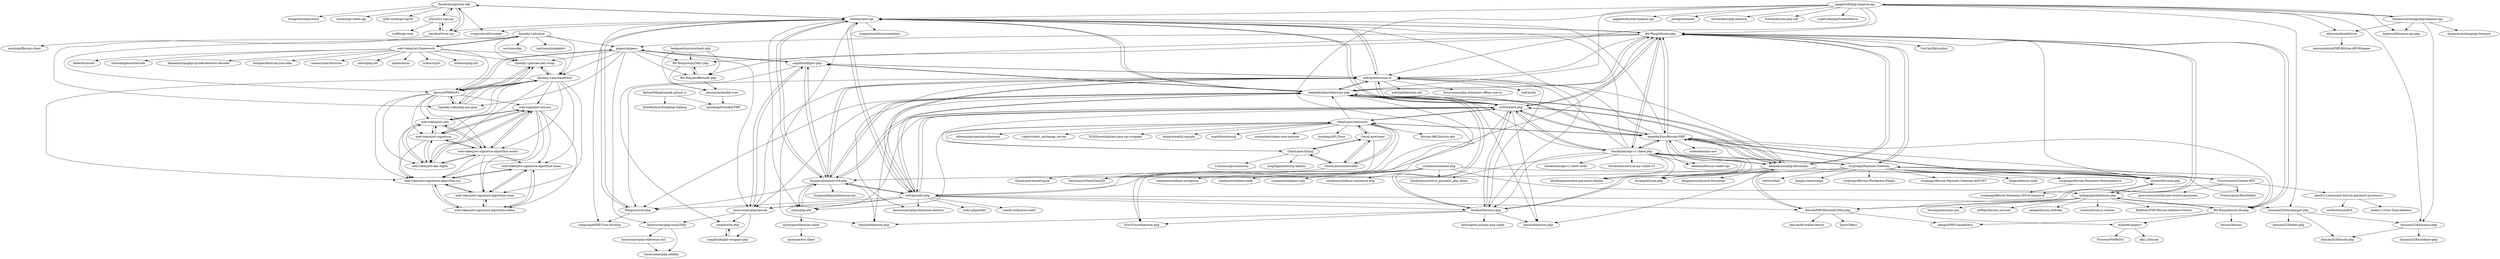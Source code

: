 digraph G {
"fbsobreira/gotron-sdk" -> "JFJun/trx-sign-go"
"fbsobreira/gotron-sdk" -> "smirkcat/tron-rpc"
"fbsobreira/gotron-sdk" -> "tronprotocol/tronweb" ["e"=1]
"fbsobreira/gotron-sdk" -> "tronprotocol/protocol" ["e"=1]
"fbsobreira/gotron-sdk" -> "sasaxie/go-client-api"
"fbsobreira/gotron-sdk" -> "iexbase/tron-api"
"fbsobreira/gotron-sdk" -> "tyler-smith/go-bip39" ["e"=1]
"OmniLayer/spec" -> "OmniLayer/OmniJ"
"OmniLayer/spec" -> "OmniLayer/omnicore"
"OmniLayer/spec" -> "OmniLayer/OmniClientJS"
"OmniLayer/spec" -> "OmniLayer/omniwallet"
"Fenguoz/tron-php" -> "iexbase/tron-api"
"Fenguoz/tron-php" -> "songning4/PHP-Tron-develop"
"iexbase/tron-api" -> "Fenguoz/tron-php"
"iexbase/tron-api" -> "web3p/ethereum-tx"
"iexbase/tron-api" -> "digitaldonkey/ethereum-php"
"iexbase/tron-api" -> "sc0Vu/web3.php"
"iexbase/tron-api" -> "smirkcat/tron-rpc"
"iexbase/tron-api" -> "furqansiddiqui/erc20-php"
"iexbase/tron-api" -> "tronprotocol/tronweb" ["e"=1]
"iexbase/tron-api" -> "fbsobreira/gotron-sdk"
"iexbase/tron-api" -> "songning4/PHP-Tron-develop"
"iexbase/tron-api" -> "web3p/web3.php"
"iexbase/tron-api" -> "tronprotocol/documentation" ["e"=1]
"iexbase/tron-api" -> "zcJun/php-eth"
"iexbase/tron-api" -> "btelle/ethereum-php"
"iexbase/tron-api" -> "NanQi/ethereum-php"
"iexbase/tron-api" -> "Bit-Wasp/bitcoin-php"
"smirkcat/tron-rpc" -> "JFJun/trx-sign-go"
"smirkcat/tron-rpc" -> "fbsobreira/gotron-sdk"
"smirkcat/tron-rpc" -> "myxtype/filecoin-client"
"zhouaini528/exchanges-php" -> "zhouaini528/okex-php"
"zhouaini528/exchanges-php" -> "zhouaini528/huobi-php"
"zhouaini528/exchanges-php" -> "zhouaini528/binance-php"
"Bit-Wasp/bitcoin-lib-php" -> "bitcont/bitcoin"
"Bit-Wasp/bitcoin-lib-php" -> "zamgo/PHPCoinAddress"
"Bit-Wasp/bitcoin-lib-php" -> "mikegogulski/bitcoin-php"
"Bit-Wasp/bitcoin-lib-php" -> "Bit-Wasp/bitcoin-php"
"Bit-Wasp/bitcoin-lib-php" -> "mdanter/phpecc"
"BitcoinPHP/BitcoinECDSA.php" -> "Bit-Wasp/bitcoin-php"
"BitcoinPHP/BitcoinECDSA.php" -> "denpamusic/php-bitcoinrpc"
"BitcoinPHP/BitcoinECDSA.php" -> "zamgo/PHPCoinAddress"
"BitcoinPHP/BitcoinECDSA.php" -> "SjorsO/keys" ["e"=1]
"BitcoinPHP/BitcoinECDSA.php" -> "dan-da/hd-wallet-derive" ["e"=1]
"cryptoapi/Payment-Gateway" -> "Bit-Wasp/bitcoin-php"
"cryptoapi/Payment-Gateway" -> "Overtorment/Cashier-BTC"
"cryptoapi/Payment-Gateway" -> "nbobtc/bitcoind-php"
"cryptoapi/Payment-Gateway" -> "blockchain/receive-payments-demos" ["e"=1]
"cryptoapi/Payment-Gateway" -> "dryphp/bitcoin.php"
"cryptoapi/Payment-Gateway" -> "blockchain/api-v1-client-php"
"cryptoapi/Payment-Gateway" -> "txbits/txbits" ["e"=1]
"cryptoapi/Payment-Gateway" -> "aceat64/EasyBitcoin-PHP"
"cryptoapi/Payment-Gateway" -> "dooglus/intersango" ["e"=1]
"cryptoapi/Payment-Gateway" -> "cryptoapi/Bitcoin-Payments-WP-eCommerce"
"cryptoapi/Payment-Gateway" -> "cryptoapi/Bitcoin-Payments-Woocommerce"
"cryptoapi/Payment-Gateway" -> "cryptoapi/Bitcoin-Wordpress-Plugin"
"cryptoapi/Payment-Gateway" -> "cryptoapi/Bitcoin-Payment-Gateway-ASP.NET"
"cryptoapi/Payment-Gateway" -> "Bit-Wasp/bitcoin-lib-php"
"cryptoapi/Payment-Gateway" -> "bitpay/bitcore-node" ["e"=1]
"digitaldonkey/ethereum-php" -> "sc0Vu/web3.php"
"digitaldonkey/ethereum-php" -> "btelle/ethereum-php"
"digitaldonkey/ethereum-php" -> "web3p/ethereum-tx"
"digitaldonkey/ethereum-php" -> "web3p/web3.php"
"digitaldonkey/ethereum-php" -> "furqansiddiqui/erc20-php"
"digitaldonkey/ethereum-php" -> "kesar/ethereum-php"
"digitaldonkey/ethereum-php" -> "iexbase/tron-api"
"digitaldonkey/ethereum-php" -> "denpamusic/php-bitcoinrpc"
"digitaldonkey/ethereum-php" -> "simplito/elliptic-php"
"digitaldonkey/ethereum-php" -> "Fenguoz/tron-php"
"digitaldonkey/ethereum-php" -> "EricYChu/ethereum-php"
"digitaldonkey/ethereum-php" -> "Bit-Wasp/bitcoin-php"
"digitaldonkey/ethereum-php" -> "aceat64/EasyBitcoin-PHP"
"digitaldonkey/ethereum-php" -> "NanQi/ethereum-php"
"digitaldonkey/ethereum-php" -> "kornrunner/php-keccak"
"furqansiddiqui/erc20-php" -> "furqansiddiqui/ethereum-rpc"
"furqansiddiqui/erc20-php" -> "digitaldonkey/ethereum-php"
"furqansiddiqui/erc20-php" -> "zcJun/php-eth"
"furqansiddiqui/erc20-php" -> "sc0Vu/web3.php"
"furqansiddiqui/erc20-php" -> "NanQi/ethereum-php"
"furqansiddiqui/erc20-php" -> "web3p/ethereum-tx"
"furqansiddiqui/erc20-php" -> "web3p/web3.php"
"furqansiddiqui/erc20-php" -> "iexbase/tron-api"
"furqansiddiqui/erc20-php" -> "Fenguoz/tron-php"
"furqansiddiqui/erc20-php" -> "simplito/elliptic-php"
"sc0Vu/web3.php" -> "digitaldonkey/ethereum-php"
"sc0Vu/web3.php" -> "web3p/ethereum-tx"
"sc0Vu/web3.php" -> "furqansiddiqui/erc20-php"
"sc0Vu/web3.php" -> "btelle/ethereum-php"
"sc0Vu/web3.php" -> "iexbase/tron-api"
"sc0Vu/web3.php" -> "kesar/ethereum-php"
"sc0Vu/web3.php" -> "aceat64/EasyBitcoin-PHP"
"sc0Vu/web3.php" -> "web3p/web3.php"
"sc0Vu/web3.php" -> "EricYChu/ethereum-php"
"sc0Vu/web3.php" -> "denpamusic/php-bitcoinrpc"
"sc0Vu/web3.php" -> "kornrunner/php-keccak"
"sc0Vu/web3.php" -> "zcJun/php-eth"
"sc0Vu/web3.php" -> "blockchain/api-v1-client-php"
"sc0Vu/web3.php" -> "OmniLayer/omnicore"
"sc0Vu/web3.php" -> "Bit-Wasp/bitcoin-php"
"JFJun/trx-sign-go" -> "smirkcat/tron-rpc"
"JFJun/trx-sign-go" -> "fbsobreira/gotron-sdk"
"JFJun/trx-sign-go" -> "craftto/go-tron"
"web-token/jwt-framework" -> "Spomky-Labs/jose"
"web-token/jwt-framework" -> "Spomky-Labs/aes-key-wrap"
"web-token/jwt-framework" -> "Spomky-Labs/base64url"
"web-token/jwt-framework" -> "fgrosse/PHPASN1"
"web-token/jwt-framework" -> "lcobucci/jwt" ["e"=1]
"web-token/jwt-framework" -> "firebase/php-jwt" ["e"=1]
"web-token/jwt-framework" -> "beberlei/assert" ["e"=1]
"web-token/jwt-framework" -> "thecodingmachine/safe" ["e"=1]
"web-token/jwt-framework" -> "khanamiryan/php-qrcode-detector-decoder" ["e"=1]
"web-token/jwt-framework" -> "dunglas/doctrine-json-odm" ["e"=1]
"web-token/jwt-framework" -> "ramsey/uuid-doctrine" ["e"=1]
"web-token/jwt-framework" -> "cdoco/php-jwt"
"web-token/jwt-framework" -> "spatie/enum" ["e"=1]
"Bit-Wasp/bitcoin-php" -> "denpamusic/php-bitcoinrpc"
"Bit-Wasp/bitcoin-php" -> "Bit-Wasp/bitcoin-lib-php"
"Bit-Wasp/bitcoin-php" -> "aceat64/EasyBitcoin-PHP"
"Bit-Wasp/bitcoin-php" -> "BitcoinPHP/BitcoinECDSA.php"
"Bit-Wasp/bitcoin-php" -> "nbobtc/bitcoind-php"
"Bit-Wasp/bitcoin-php" -> "web3p/ethereum-tx"
"Bit-Wasp/bitcoin-php" -> "digitaldonkey/ethereum-php"
"Bit-Wasp/bitcoin-php" -> "sc0Vu/web3.php"
"Bit-Wasp/bitcoin-php" -> "iexbase/tron-api"
"Bit-Wasp/bitcoin-php" -> "cryptoapi/Payment-Gateway"
"Bit-Wasp/bitcoin-php" -> "blockchain/api-v1-client-php"
"Bit-Wasp/bitcoin-php" -> "OutCast3k/coinbin" ["e"=1]
"Bit-Wasp/bitcoin-php" -> "Bit-Wasp/secp256k1-php"
"Bit-Wasp/bitcoin-php" -> "Bit-Wasp/buffertools-php"
"Bit-Wasp/bitcoin-php" -> "phpecc/phpecc"
"Overtorment/Cashier-BTC" -> "cryptoapi/Payment-Gateway"
"Overtorment/Cashier-BTC" -> "Overtorment/BlueWallet"
"Overtorment/Cashier-BTC" -> "guerrerocarlos/bitcoin-receive-payments"
"Overtorment/Cashier-BTC" -> "alexk111/awesome-bitcoin-payment-processors"
"lastguest/murmurhash-php" -> "pleonasm/merkle-tree"
"lastguest/murmurhash-php" -> "Bit-Wasp/secp256k1-php"
"lastguest/murmurhash-php" -> "Bit-Wasp/buffertools-php"
"alexk111/awesome-bitcoin-payment-processors" -> "alexk111/One-Time-Address"
"alexk111/awesome-bitcoin-payment-processors" -> "arcbtc/bitcoinPoS" ["e"=1]
"web3p/web3.php" -> "digitaldonkey/ethereum-php"
"web3p/web3.php" -> "web3p/ethereum-tx"
"web3p/web3.php" -> "web3-php/web3" ["e"=1]
"web3p/web3.php" -> "furqansiddiqui/erc20-php"
"web3p/web3.php" -> "renoki-co/laravel-web3"
"web3p/web3.php" -> "sc0Vu/web3.php"
"web3p/web3.php" -> "iexbase/tron-api"
"web3p/web3.php" -> "Fenguoz/tron-php"
"web3p/web3.php" -> "zcJun/php-eth"
"web3p/web3.php" -> "btelle/ethereum-php"
"web3p/web3.php" -> "zhouaini528/exchanges-php"
"web3p/web3.php" -> "kornrunner/php-keccak"
"web3p/web3.php" -> "Bit-Wasp/bitcoin-php"
"web3p/web3.php" -> "kornrunner/php-ethereum-address"
"web3p/web3.php" -> "BitcoinPHP/BitcoinECDSA.php"
"OmniLayer/omnicore" -> "OmniLayer/OmniJ"
"OmniLayer/omnicore" -> "OmniLayer/omniwallet"
"OmniLayer/omnicore" -> "OmniLayer/spec"
"OmniLayer/omnicore" -> "OmniLayer/OmniClientJS"
"OmniLayer/omnicore" -> "sc0Vu/web3.php"
"OmniLayer/omnicore" -> "aceat64/EasyBitcoin-PHP"
"OmniLayer/omnicore" -> "Bitcoin-ABC/bitcoin-abc" ["e"=1]
"OmniLayer/omnicore" -> "ethereumproject/go-ethereum" ["e"=1]
"OmniLayer/omnicore" -> "viabtc/viabtc_exchange_server" ["e"=1]
"OmniLayer/omnicore" -> "EOSEssentials/eos-java-rpc-wrapper" ["e"=1]
"OmniLayer/omnicore" -> "ethjava/web3j-sample" ["e"=1]
"OmniLayer/omnicore" -> "digitaldonkey/ethereum-php"
"OmniLayer/omnicore" -> "espritblock/eos4j" ["e"=1]
"OmniLayer/omnicore" -> "consenlabs/token-core-android" ["e"=1]
"OmniLayer/omnicore" -> "huobiapi/API_Docs" ["e"=1]
"kornrunner/php-keccak" -> "kornrunner/php-secp256k1"
"kornrunner/php-keccak" -> "simplito/bigint-wrapper-php"
"kornrunner/php-keccak" -> "simplito/bn-php"
"kornrunner/php-keccak" -> "simplito/elliptic-php"
"web3p/ethereum-tx" -> "sc0Vu/web3.php"
"web3p/ethereum-tx" -> "web3p/ethereum-util"
"web3p/ethereum-tx" -> "digitaldonkey/ethereum-php"
"web3p/ethereum-tx" -> "web3p/web3.php"
"web3p/ethereum-tx" -> "kornrunner/php-ethereum-offline-raw-tx"
"web3p/ethereum-tx" -> "simplito/elliptic-php"
"web3p/ethereum-tx" -> "web3p/rlp"
"web3p/ethereum-tx" -> "iexbase/tron-api"
"web3p/ethereum-tx" -> "furqansiddiqui/erc20-php"
"web3p/ethereum-tx" -> "kornrunner/php-keccak"
"web3p/ethereum-tx" -> "Fenguoz/tron-php"
"web3p/ethereum-tx" -> "kornrunner/php-ethereum-address"
"edsonmedina/bittrex" -> "iamlouisdoyle/PHP-Bittrex-API-Wrapper"
"OmniLayer/omniwallet" -> "OmniLayer/omnicore"
"OmniLayer/omniwallet" -> "OmniLayer/OmniJ"
"OmniLayer/omniwallet" -> "OmniLayer/OmniClientJS"
"OmniLayer/omniwallet" -> "OmniLayer/spec"
"OmniLayer/omniwallet" -> "OmniLayer/omniEngine"
"denpamusic/php-bitcoinrpc" -> "aceat64/EasyBitcoin-PHP"
"denpamusic/php-bitcoinrpc" -> "denpamusic/laravel-bitcoinrpc"
"denpamusic/php-bitcoinrpc" -> "Bit-Wasp/bitcoin-php"
"denpamusic/php-bitcoinrpc" -> "digitaldonkey/ethereum-php"
"denpamusic/php-bitcoinrpc" -> "nbobtc/bitcoind-php"
"denpamusic/php-bitcoinrpc" -> "sc0Vu/web3.php"
"denpamusic/php-bitcoinrpc" -> "dryphp/bitcoin.php"
"denpamusic/php-bitcoinrpc" -> "BitcoinPHP/BitcoinECDSA.php"
"denpamusic/php-bitcoinrpc" -> "blockchain/api-v1-client-php"
"denpamusic/php-bitcoinrpc" -> "furqansiddiqui/erc20-php"
"denpamusic/php-bitcoinrpc" -> "kesar/ethereum-php"
"denpamusic/php-bitcoinrpc" -> "web3p/ethereum-tx"
"nbobtc/bitcoind-php" -> "mikegogulski/bitcoin-php"
"nbobtc/bitcoind-php" -> "aceat64/EasyBitcoin-PHP"
"binance-exchange/php-binance-api" -> "jaggedsoft/php-binance-api"
"binance-exchange/php-binance-api" -> "binance-exchange/go-binance" ["e"=1]
"binance-exchange/php-binance-api" -> "edsonmedina/bittrex"
"binance-exchange/php-binance-api" -> "zhouaini528/binance-php"
"binance-exchange/php-binance-api" -> "baitercel/binance-api-php"
"btelle/ethereum-php" -> "digitaldonkey/ethereum-php"
"btelle/ethereum-php" -> "kesar/ethereum-php"
"btelle/ethereum-php" -> "sc0Vu/web3.php"
"btelle/ethereum-php" -> "NanQi/ethereum-php"
"btelle/ethereum-php" -> "EricYChu/ethereum-php"
"btelle/ethereum-php" -> "aceat64/EasyBitcoin-PHP"
"btelle/ethereum-php" -> "web3p/ethereum-tx"
"btelle/ethereum-php" -> "Achse/geth-jsonrpc-php-client"
"zcJun/php-eth" -> "myxtype/ethereum-client"
"zcJun/php-eth" -> "furqansiddiqui/erc20-php"
"aceat64/EasyBitcoin-PHP" -> "denpamusic/php-bitcoinrpc"
"aceat64/EasyBitcoin-PHP" -> "blockchain/api-v1-client-php"
"aceat64/EasyBitcoin-PHP" -> "Bit-Wasp/bitcoin-php"
"aceat64/EasyBitcoin-PHP" -> "sc0Vu/web3.php"
"aceat64/EasyBitcoin-PHP" -> "nbobtc/bitcoind-php"
"aceat64/EasyBitcoin-PHP" -> "btelle/ethereum-php"
"aceat64/EasyBitcoin-PHP" -> "dryphp/bitcoin.php"
"aceat64/EasyBitcoin-PHP" -> "digitaldonkey/ethereum-php"
"aceat64/EasyBitcoin-PHP" -> "OmniLayer/omnicore"
"aceat64/EasyBitcoin-PHP" -> "iexbase/tron-api"
"aceat64/EasyBitcoin-PHP" -> "Bit-Wasp/bitcoin-lib-php"
"aceat64/EasyBitcoin-PHP" -> "mikegogulski/bitcoin-php"
"aceat64/EasyBitcoin-PHP" -> "web3p/ethereum-tx"
"aceat64/EasyBitcoin-PHP" -> "headzoo/bitcoin-wallet-api"
"aceat64/EasyBitcoin-PHP" -> "stolendata/rpc-ace"
"coinbase/coinbase-php" -> "mikegogulski/bitcoin-php"
"coinbase/coinbase-php" -> "coinbase/coinbase-node" ["e"=1]
"coinbase/coinbase-php" -> "blockchain/receive_payment_php_demo"
"coinbase/coinbase-php" -> "nbobtc/bitcoind-php"
"coinbase/coinbase-php" -> "coinbase/coinbase-ruby" ["e"=1]
"coinbase/coinbase-php" -> "coinbase/coinbase-commerce-php"
"coinbase/coinbase-php" -> "coinbase/coinbase-wordpress"
"fgrosse/PHPASN1" -> "Spomky-Labs/base64url"
"fgrosse/PHPASN1" -> "web-token/jwt-core"
"fgrosse/PHPASN1" -> "web-token/jwt-signature"
"fgrosse/PHPASN1" -> "Spomky-Labs/aes-key-wrap"
"fgrosse/PHPASN1" -> "web-token/jwt-signature-algorithm-ecdsa"
"fgrosse/PHPASN1" -> "web-token/jwt-key-mgmt"
"fgrosse/PHPASN1" -> "phpecc/phpecc"
"fgrosse/PHPASN1" -> "web-token/jwt-util-ecc"
"fgrosse/PHPASN1" -> "web-token/jwt-signature-algorithm-rsa"
"fgrosse/PHPASN1" -> "Spomky-Labs/php-aes-gcm"
"blockchain/api-v1-client-php" -> "aceat64/EasyBitcoin-PHP"
"blockchain/api-v1-client-php" -> "blockchain/receive-payments-demos" ["e"=1]
"blockchain/api-v1-client-php" -> "denpamusic/php-bitcoinrpc"
"blockchain/api-v1-client-php" -> "sc0Vu/web3.php"
"blockchain/api-v1-client-php" -> "blockchain/service-my-wallet-v3" ["e"=1]
"blockchain/api-v1-client-php" -> "digitaldonkey/ethereum-php"
"blockchain/api-v1-client-php" -> "blockchain/receive_payment_php_demo"
"blockchain/api-v1-client-php" -> "Bit-Wasp/bitcoin-php"
"blockchain/api-v1-client-php" -> "blockchain/api-v1-client-node" ["e"=1]
"blockchain/api-v1-client-php" -> "dryphp/bitcoin.php"
"blockchain/api-v1-client-php" -> "iexbase/tron-api"
"blockchain/api-v1-client-php" -> "web3p/ethereum-tx"
"blockchain/api-v1-client-php" -> "headzoo/bitcoin-wallet-api"
"blockchain/api-v1-client-php" -> "btelle/ethereum-php"
"blockchain/api-v1-client-php" -> "cryptoapi/Payment-Gateway"
"pleonasm/merkle-tree" -> "rgooding/Protobuf-PHP"
"zhouaini528/binance-php" -> "zhouaini528/huobi-php"
"zhouaini528/binance-php" -> "zhouaini528/coinbase-php"
"myxtype/ethereum-client" -> "myxtype/eos-client"
"jaggedsoft/php-binance-api" -> "binance-exchange/php-binance-api"
"jaggedsoft/php-binance-api" -> "zhouaini528/binance-php"
"jaggedsoft/php-binance-api" -> "jaggedsoft/node-binance-api" ["e"=1]
"jaggedsoft/php-binance-api" -> "joeldg/bowhead" ["e"=1]
"jaggedsoft/php-binance-api" -> "larislackers/php-binance"
"jaggedsoft/php-binance-api" -> "iexbase/tron-api"
"jaggedsoft/php-binance-api" -> "baitercel/binance-api-php"
"jaggedsoft/php-binance-api" -> "zhouaini528/exchanges-php"
"jaggedsoft/php-binance-api" -> "web3p/web3.php"
"jaggedsoft/php-binance-api" -> "edsonmedina/bittrex"
"jaggedsoft/php-binance-api" -> "Kucoin/kucoin-php-sdk" ["e"=1]
"jaggedsoft/php-binance-api" -> "LupeCode/phpTraderNative" ["e"=1]
"jaggedsoft/php-binance-api" -> "digitaldonkey/ethereum-php"
"jaggedsoft/php-binance-api" -> "Bit-Wasp/bitcoin-php"
"jaggedsoft/php-binance-api" -> "web3p/ethereum-tx"
"cryptoapi/Bitcoin-Payments-Woocommerce" -> "cryptoapi/Bitcoin-Payments-WP-eCommerce"
"simplito/elliptic-php" -> "phpecc/phpecc"
"simplito/elliptic-php" -> "kornrunner/php-keccak"
"simplito/elliptic-php" -> "web3p/ethereum-tx"
"simplito/elliptic-php" -> "furqansiddiqui/erc20-php"
"simplito/elliptic-php" -> "digitaldonkey/ethereum-php"
"simplito/elliptic-php" -> "simplito/bn-php"
"Spomky-Labs/jose" -> "web-token/jwt-framework"
"Spomky-Labs/jose" -> "Spomky-Labs/aes-key-wrap"
"Spomky-Labs/jose" -> "Spomky-Labs/base64url"
"Spomky-Labs/jose" -> "Spomky-Labs/php-aes-gcm"
"Spomky-Labs/jose" -> "fgrosse/PHPASN1"
"Spomky-Labs/jose" -> "phpecc/phpecc"
"Spomky-Labs/jose" -> "nov/jose-php"
"Spomky-Labs/jose" -> "kelvinmo/simplejwt"
"mikegogulski/bitcoin-php" -> "m0Ray/bitcoin_account"
"mikegogulski/bitcoin-php" -> "zamgo/bitcoin-webskin"
"mikegogulski/bitcoin-php" -> "Bit-Wasp/bitcoin-lib-php"
"mikegogulski/bitcoin-php" -> "mdanter/phpecc"
"mikegogulski/bitcoin-php" -> "tcatm/bitcoin-js-remote"
"mikegogulski/bitcoin-php" -> "RobKohr/PHP-Bitcoin-Address-Creator"
"mikegogulski/bitcoin-php" -> "nbobtc/bitcoind-php"
"mikegogulski/bitcoin-php" -> "bitcoinjs/bitcoinjs-gui" ["e"=1]
"Bit-Wasp/secp256k1-php" -> "Bit-Wasp/buffertools-php"
"Bit-Wasp/secp256k1-php" -> "pleonasm/merkle-tree"
"phpecc/phpecc" -> "fgrosse/PHPASN1"
"phpecc/phpecc" -> "Spomky-Labs/aes-key-wrap"
"phpecc/phpecc" -> "Spomky-Labs/php-aes-gcm"
"phpecc/phpecc" -> "simplito/elliptic-php"
"phpecc/phpecc" -> "Spomky-Labs/base64url"
"phpecc/phpecc" -> "Bit-Wasp/secp256k1-php"
"phpecc/phpecc" -> "kornrunner/php-keccak"
"phpecc/phpecc" -> "Bit-Wasp/buffertools-php"
"phpecc/phpecc" -> "kornrunner/php-secp256k1"
"Bit-Wasp/buffertools-php" -> "Bit-Wasp/secp256k1-php"
"Bit-Wasp/buffertools-php" -> "pleonasm/merkle-tree"
"Spomky-Labs/aes-key-wrap" -> "Spomky-Labs/base64url"
"Spomky-Labs/aes-key-wrap" -> "fgrosse/PHPASN1"
"Spomky-Labs/aes-key-wrap" -> "Spomky-Labs/php-aes-gcm"
"Spomky-Labs/base64url" -> "fgrosse/PHPASN1"
"Spomky-Labs/base64url" -> "web-token/jwt-core"
"Spomky-Labs/base64url" -> "Spomky-Labs/aes-key-wrap"
"Spomky-Labs/base64url" -> "web-token/jwt-signature"
"Spomky-Labs/base64url" -> "web-token/jwt-key-mgmt"
"Spomky-Labs/base64url" -> "web-token/jwt-signature-algorithm-ecdsa"
"Spomky-Labs/base64url" -> "web-token/jwt-util-ecc"
"Spomky-Labs/base64url" -> "web-token/jwt-signature-algorithm-rsa"
"Spomky-Labs/base64url" -> "web-token/jwt-signature-algorithm-none"
"Spomky-Labs/base64url" -> "web-token/jwt-signature-algorithm-hmac"
"kornrunner/php-secp256k1" -> "kornrunner/php-ethereum-util"
"kornrunner/php-secp256k1" -> "kornrunner/php-solidity"
"web-token/jwt-core" -> "web-token/jwt-signature"
"web-token/jwt-core" -> "web-token/jwt-key-mgmt"
"web-token/jwt-core" -> "web-token/jwt-signature-algorithm-ecdsa"
"web-token/jwt-core" -> "web-token/jwt-util-ecc"
"web-token/jwt-core" -> "web-token/jwt-signature-algorithm-rsa"
"web-token/jwt-key-mgmt" -> "web-token/jwt-signature-algorithm-ecdsa"
"web-token/jwt-key-mgmt" -> "web-token/jwt-util-ecc"
"web-token/jwt-key-mgmt" -> "web-token/jwt-core"
"web-token/jwt-key-mgmt" -> "web-token/jwt-signature"
"web-token/jwt-signature" -> "web-token/jwt-core"
"web-token/jwt-signature" -> "web-token/jwt-signature-algorithm-ecdsa"
"web-token/jwt-signature" -> "web-token/jwt-key-mgmt"
"web-token/jwt-signature" -> "web-token/jwt-util-ecc"
"web-token/jwt-signature" -> "web-token/jwt-signature-algorithm-rsa"
"web-token/jwt-signature-algorithm-ecdsa" -> "web-token/jwt-signature"
"web-token/jwt-signature-algorithm-ecdsa" -> "web-token/jwt-key-mgmt"
"web-token/jwt-signature-algorithm-ecdsa" -> "web-token/jwt-util-ecc"
"web-token/jwt-signature-algorithm-ecdsa" -> "web-token/jwt-core"
"web-token/jwt-signature-algorithm-ecdsa" -> "web-token/jwt-signature-algorithm-none"
"web-token/jwt-signature-algorithm-ecdsa" -> "web-token/jwt-signature-algorithm-rsa"
"web-token/jwt-signature-algorithm-ecdsa" -> "web-token/jwt-signature-algorithm-hmac"
"web-token/jwt-signature-algorithm-eddsa" -> "web-token/jwt-signature-algorithm-none"
"web-token/jwt-signature-algorithm-eddsa" -> "web-token/jwt-signature-algorithm-hmac"
"web-token/jwt-signature-algorithm-eddsa" -> "web-token/jwt-signature-algorithm-rsa"
"web-token/jwt-signature-algorithm-hmac" -> "web-token/jwt-signature-algorithm-none"
"web-token/jwt-signature-algorithm-hmac" -> "web-token/jwt-signature-algorithm-eddsa"
"web-token/jwt-signature-algorithm-hmac" -> "web-token/jwt-signature-algorithm-rsa"
"web-token/jwt-signature-algorithm-none" -> "web-token/jwt-signature-algorithm-hmac"
"web-token/jwt-signature-algorithm-none" -> "web-token/jwt-signature-algorithm-eddsa"
"web-token/jwt-signature-algorithm-none" -> "web-token/jwt-signature-algorithm-rsa"
"web-token/jwt-signature-algorithm-rsa" -> "web-token/jwt-signature-algorithm-none"
"web-token/jwt-signature-algorithm-rsa" -> "web-token/jwt-signature-algorithm-hmac"
"web-token/jwt-signature-algorithm-rsa" -> "web-token/jwt-signature-algorithm-eddsa"
"web-token/jwt-util-ecc" -> "web-token/jwt-key-mgmt"
"web-token/jwt-util-ecc" -> "web-token/jwt-signature-algorithm-ecdsa"
"web-token/jwt-util-ecc" -> "web-token/jwt-signature-algorithm-none"
"web-token/jwt-util-ecc" -> "web-token/jwt-signature-algorithm-hmac"
"web-token/jwt-util-ecc" -> "web-token/jwt-core"
"web-token/jwt-util-ecc" -> "web-token/jwt-signature-algorithm-eddsa"
"web-token/jwt-util-ecc" -> "web-token/jwt-signature"
"web-token/jwt-util-ecc" -> "web-token/jwt-signature-algorithm-rsa"
"Spomky-Labs/php-aes-gcm" -> "Spomky-Labs/aes-key-wrap"
"Spomky-Labs/php-aes-gcm" -> "fgrosse/PHPASN1"
"Spomky-Labs/php-aes-gcm" -> "Spomky-Labs/base64url"
"OmniLayer/OmniJ" -> "ConsensusJ/consensusj"
"OmniLayer/OmniJ" -> "OmniLayer/spec"
"OmniLayer/OmniJ" -> "OmniLayer/omnicore"
"OmniLayer/OmniJ" -> "OmniLayer/omniwallet"
"OmniLayer/OmniJ" -> "msgilligan/bitcoinj-addons"
"simplito/bn-php" -> "simplito/bigint-wrapper-php"
"mdanter/phpecc" -> "FGrosse/PHPASN1"
"mdanter/phpecc" -> "afk11/bitcoin"
"simplito/bigint-wrapper-php" -> "simplito/bn-php"
"kornrunner/php-ethereum-util" -> "kornrunner/php-solidity"
"AptumTek/aptumtek.github.io" -> "EliasKotlyar/Dropbear-Dafang"
"AptumTek/aptumtek.github.io" -> "rgooding/Protobuf-PHP"
"fbsobreira/gotron-sdk" ["l"="44.392,-28.771"]
"JFJun/trx-sign-go" ["l"="44.42,-28.776"]
"smirkcat/tron-rpc" ["l"="44.405,-28.761"]
"tronprotocol/tronweb" ["l"="46.993,-26.571"]
"tronprotocol/protocol" ["l"="46.981,-26.557"]
"sasaxie/go-client-api" ["l"="44.423,-28.761"]
"iexbase/tron-api" ["l"="44.331,-28.769"]
"tyler-smith/go-bip39" ["l"="45.147,-28.729"]
"OmniLayer/spec" ["l"="44.179,-28.799"]
"OmniLayer/OmniJ" ["l"="44.169,-28.815"]
"OmniLayer/omnicore" ["l"="44.21,-28.788"]
"OmniLayer/OmniClientJS" ["l"="44.169,-28.779"]
"OmniLayer/omniwallet" ["l"="44.158,-28.797"]
"Fenguoz/tron-php" ["l"="44.347,-28.759"]
"songning4/PHP-Tron-develop" ["l"="44.368,-28.764"]
"web3p/ethereum-tx" ["l"="44.315,-28.754"]
"digitaldonkey/ethereum-php" ["l"="44.302,-28.763"]
"sc0Vu/web3.php" ["l"="44.289,-28.77"]
"furqansiddiqui/erc20-php" ["l"="44.328,-28.754"]
"web3p/web3.php" ["l"="44.32,-28.778"]
"tronprotocol/documentation" ["l"="47.013,-26.553"]
"zcJun/php-eth" ["l"="44.349,-28.777"]
"btelle/ethereum-php" ["l"="44.292,-28.786"]
"NanQi/ethereum-php" ["l"="44.317,-28.791"]
"Bit-Wasp/bitcoin-php" ["l"="44.29,-28.744"]
"myxtype/filecoin-client" ["l"="44.444,-28.752"]
"zhouaini528/exchanges-php" ["l"="44.329,-28.846"]
"zhouaini528/okex-php" ["l"="44.319,-28.875"]
"zhouaini528/huobi-php" ["l"="44.34,-28.875"]
"zhouaini528/binance-php" ["l"="44.352,-28.86"]
"Bit-Wasp/bitcoin-lib-php" ["l"="44.241,-28.728"]
"bitcont/bitcoin" ["l"="44.229,-28.708"]
"zamgo/PHPCoinAddress" ["l"="44.249,-28.702"]
"mikegogulski/bitcoin-php" ["l"="44.206,-28.717"]
"mdanter/phpecc" ["l"="44.217,-28.69"]
"BitcoinPHP/BitcoinECDSA.php" ["l"="44.278,-28.724"]
"denpamusic/php-bitcoinrpc" ["l"="44.27,-28.747"]
"SjorsO/keys" ["l"="44.618,-28.815"]
"dan-da/hd-wallet-derive" ["l"="44.891,-28.845"]
"cryptoapi/Payment-Gateway" ["l"="44.244,-28.799"]
"Overtorment/Cashier-BTC" ["l"="44.217,-28.861"]
"nbobtc/bitcoind-php" ["l"="44.228,-28.743"]
"blockchain/receive-payments-demos" ["l"="47.321,-26.525"]
"dryphp/bitcoin.php" ["l"="44.241,-28.777"]
"blockchain/api-v1-client-php" ["l"="44.265,-28.775"]
"txbits/txbits" ["l"="19.559,31.084"]
"aceat64/EasyBitcoin-PHP" ["l"="44.257,-28.759"]
"dooglus/intersango" ["l"="43.773,-28.019"]
"cryptoapi/Bitcoin-Payments-WP-eCommerce" ["l"="44.245,-28.822"]
"cryptoapi/Bitcoin-Payments-Woocommerce" ["l"="44.253,-28.834"]
"cryptoapi/Bitcoin-Wordpress-Plugin" ["l"="44.214,-28.824"]
"cryptoapi/Bitcoin-Payment-Gateway-ASP.NET" ["l"="44.232,-28.834"]
"bitpay/bitcore-node" ["l"="45.016,-28.784"]
"kesar/ethereum-php" ["l"="44.274,-28.762"]
"simplito/elliptic-php" ["l"="44.331,-28.723"]
"EricYChu/ethereum-php" ["l"="44.298,-28.8"]
"kornrunner/php-keccak" ["l"="44.316,-28.723"]
"furqansiddiqui/ethereum-rpc" ["l"="44.364,-28.731"]
"craftto/go-tron" ["l"="44.446,-28.781"]
"web-token/jwt-framework" ["l"="44.379,-28.586"]
"Spomky-Labs/jose" ["l"="44.384,-28.617"]
"Spomky-Labs/aes-key-wrap" ["l"="44.361,-28.622"]
"Spomky-Labs/base64url" ["l"="44.349,-28.608"]
"fgrosse/PHPASN1" ["l"="44.343,-28.622"]
"lcobucci/jwt" ["l"="-27.778,-41.151"]
"firebase/php-jwt" ["l"="-27.821,-41.165"]
"beberlei/assert" ["l"="-24.615,-42.806"]
"thecodingmachine/safe" ["l"="-24.713,-42.894"]
"khanamiryan/php-qrcode-detector-decoder" ["l"="16.111,-9.38"]
"dunglas/doctrine-json-odm" ["l"="-27.826,-40.576"]
"ramsey/uuid-doctrine" ["l"="-27.853,-40.689"]
"cdoco/php-jwt" ["l"="44.399,-28.546"]
"spatie/enum" ["l"="-25.811,-40.165"]
"OutCast3k/coinbin" ["l"="44.997,-28.705"]
"Bit-Wasp/secp256k1-php" ["l"="44.351,-28.702"]
"Bit-Wasp/buffertools-php" ["l"="44.339,-28.695"]
"phpecc/phpecc" ["l"="44.34,-28.667"]
"Overtorment/BlueWallet" ["l"="44.19,-28.879"]
"guerrerocarlos/bitcoin-receive-payments" ["l"="44.224,-28.892"]
"alexk111/awesome-bitcoin-payment-processors" ["l"="44.19,-28.913"]
"lastguest/murmurhash-php" ["l"="44.373,-28.687"]
"pleonasm/merkle-tree" ["l"="44.379,-28.7"]
"alexk111/One-Time-Address" ["l"="44.177,-28.938"]
"arcbtc/bitcoinPoS" ["l"="45.223,-28.308"]
"web3-php/web3" ["l"="-25.919,-40.395"]
"renoki-co/laravel-web3" ["l"="44.368,-28.796"]
"kornrunner/php-ethereum-address" ["l"="44.339,-28.788"]
"Bitcoin-ABC/bitcoin-abc" ["l"="44.116,-27.967"]
"ethereumproject/go-ethereum" ["l"="47.377,-26.174"]
"viabtc/viabtc_exchange_server" ["l"="19.607,31.182"]
"EOSEssentials/eos-java-rpc-wrapper" ["l"="47.517,-26.642"]
"ethjava/web3j-sample" ["l"="47.176,-24.792"]
"espritblock/eos4j" ["l"="47.52,-26.659"]
"consenlabs/token-core-android" ["l"="47.408,-26.641"]
"huobiapi/API_Docs" ["l"="21.011,31.371"]
"kornrunner/php-secp256k1" ["l"="44.349,-28.683"]
"simplito/bigint-wrapper-php" ["l"="44.309,-28.697"]
"simplito/bn-php" ["l"="44.321,-28.704"]
"web3p/ethereum-util" ["l"="44.302,-28.718"]
"kornrunner/php-ethereum-offline-raw-tx" ["l"="44.363,-28.744"]
"web3p/rlp" ["l"="44.347,-28.736"]
"edsonmedina/bittrex" ["l"="44.387,-28.843"]
"iamlouisdoyle/PHP-Bittrex-API-Wrapper" ["l"="44.404,-28.856"]
"OmniLayer/omniEngine" ["l"="44.126,-28.798"]
"denpamusic/laravel-bitcoinrpc" ["l"="44.27,-28.698"]
"binance-exchange/php-binance-api" ["l"="44.365,-28.844"]
"jaggedsoft/php-binance-api" ["l"="44.343,-28.812"]
"binance-exchange/go-binance" ["l"="20.968,31.312"]
"baitercel/binance-api-php" ["l"="44.364,-28.829"]
"Achse/geth-jsonrpc-php-client" ["l"="44.289,-28.824"]
"myxtype/ethereum-client" ["l"="44.4,-28.8"]
"headzoo/bitcoin-wallet-api" ["l"="44.233,-28.764"]
"stolendata/rpc-ace" ["l"="44.216,-28.758"]
"coinbase/coinbase-php" ["l"="44.162,-28.728"]
"coinbase/coinbase-node" ["l"="21.33,31.182"]
"blockchain/receive_payment_php_demo" ["l"="44.194,-28.749"]
"coinbase/coinbase-ruby" ["l"="43.771,-28.099"]
"coinbase/coinbase-commerce-php" ["l"="44.117,-28.728"]
"coinbase/coinbase-wordpress" ["l"="44.131,-28.707"]
"web-token/jwt-core" ["l"="44.316,-28.602"]
"web-token/jwt-signature" ["l"="44.32,-28.612"]
"web-token/jwt-signature-algorithm-ecdsa" ["l"="44.324,-28.596"]
"web-token/jwt-key-mgmt" ["l"="44.331,-28.61"]
"web-token/jwt-util-ecc" ["l"="44.335,-28.601"]
"web-token/jwt-signature-algorithm-rsa" ["l"="44.333,-28.593"]
"Spomky-Labs/php-aes-gcm" ["l"="44.357,-28.635"]
"blockchain/service-my-wallet-v3" ["l"="47.274,-26.538"]
"blockchain/api-v1-client-node" ["l"="47.323,-26.504"]
"rgooding/Protobuf-PHP" ["l"="44.408,-28.695"]
"zhouaini528/coinbase-php" ["l"="44.364,-28.882"]
"myxtype/eos-client" ["l"="44.431,-28.815"]
"jaggedsoft/node-binance-api" ["l"="21.136,31.253"]
"joeldg/bowhead" ["l"="21.154,31.069"]
"larislackers/php-binance" ["l"="44.38,-28.823"]
"Kucoin/kucoin-php-sdk" ["l"="21.328,31.401"]
"LupeCode/phpTraderNative" ["l"="19.972,32.304"]
"nov/jose-php" ["l"="44.431,-28.615"]
"kelvinmo/simplejwt" ["l"="44.414,-28.599"]
"m0Ray/bitcoin_account" ["l"="44.189,-28.704"]
"zamgo/bitcoin-webskin" ["l"="44.171,-28.703"]
"tcatm/bitcoin-js-remote" ["l"="44.174,-28.684"]
"RobKohr/PHP-Bitcoin-Address-Creator" ["l"="44.194,-28.687"]
"bitcoinjs/bitcoinjs-gui" ["l"="43.862,-28.023"]
"web-token/jwt-signature-algorithm-none" ["l"="44.344,-28.588"]
"web-token/jwt-signature-algorithm-hmac" ["l"="44.337,-28.582"]
"kornrunner/php-ethereum-util" ["l"="44.363,-28.667"]
"kornrunner/php-solidity" ["l"="44.376,-28.669"]
"web-token/jwt-signature-algorithm-eddsa" ["l"="44.327,-28.58"]
"ConsensusJ/consensusj" ["l"="44.143,-28.84"]
"msgilligan/bitcoinj-addons" ["l"="44.142,-28.824"]
"FGrosse/PHPASN1" ["l"="44.205,-28.666"]
"afk11/bitcoin" ["l"="44.218,-28.671"]
"AptumTek/aptumtek.github.io" ["l"="44.43,-28.691"]
"EliasKotlyar/Dropbear-Dafang" ["l"="44.447,-28.688"]
}